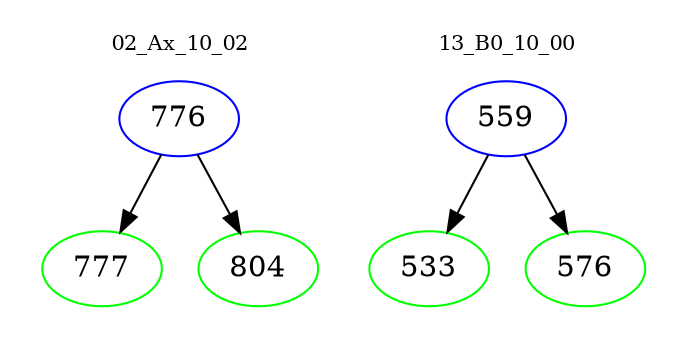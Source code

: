 digraph{
subgraph cluster_0 {
color = white
label = "02_Ax_10_02";
fontsize=10;
T0_776 [label="776", color="blue"]
T0_776 -> T0_777 [color="black"]
T0_777 [label="777", color="green"]
T0_776 -> T0_804 [color="black"]
T0_804 [label="804", color="green"]
}
subgraph cluster_1 {
color = white
label = "13_B0_10_00";
fontsize=10;
T1_559 [label="559", color="blue"]
T1_559 -> T1_533 [color="black"]
T1_533 [label="533", color="green"]
T1_559 -> T1_576 [color="black"]
T1_576 [label="576", color="green"]
}
}
